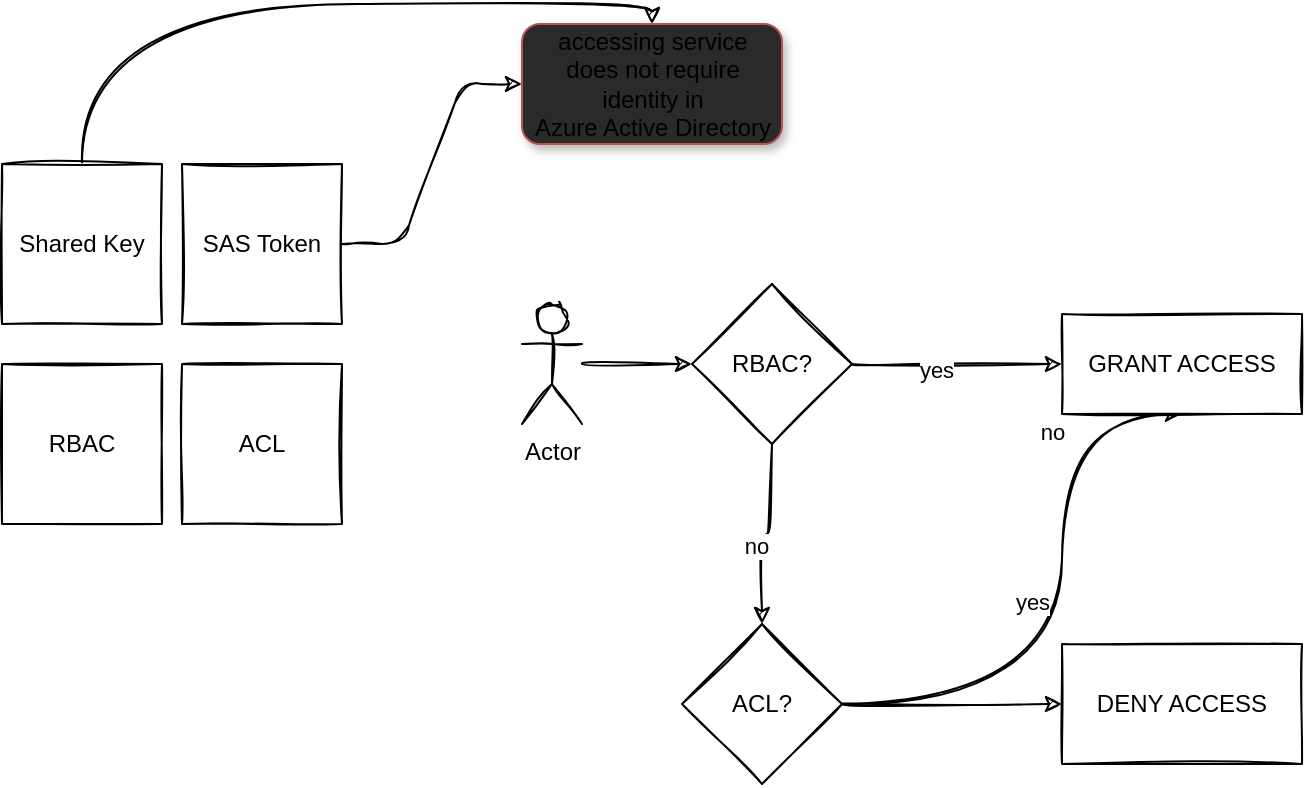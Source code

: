 <mxfile>
    <diagram id="gr5mJE9-ZrQoOutYk0MW" name="Page-1">
        <mxGraphModel dx="584" dy="589" grid="1" gridSize="10" guides="1" tooltips="1" connect="1" arrows="1" fold="1" page="1" pageScale="1" pageWidth="850" pageHeight="1100" math="0" shadow="0">
            <root>
                <mxCell id="0"/>
                <mxCell id="1" parent="0"/>
                <mxCell id="8" style="edgeStyle=orthogonalEdgeStyle;html=1;curved=1;sketch=1;" parent="1" source="2" target="6" edge="1">
                    <mxGeometry relative="1" as="geometry">
                        <Array as="points">
                            <mxPoint x="180" y="70"/>
                            <mxPoint x="465" y="70"/>
                        </Array>
                    </mxGeometry>
                </mxCell>
                <mxCell id="2" value="Shared Key" style="whiteSpace=wrap;html=1;aspect=fixed;sketch=1;" parent="1" vertex="1">
                    <mxGeometry x="140" y="150" width="80" height="80" as="geometry"/>
                </mxCell>
                <mxCell id="7" style="edgeStyle=entityRelationEdgeStyle;html=1;sketch=1;" parent="1" source="3" target="6" edge="1">
                    <mxGeometry relative="1" as="geometry"/>
                </mxCell>
                <mxCell id="3" value="SAS Token" style="whiteSpace=wrap;html=1;aspect=fixed;sketch=1;" parent="1" vertex="1">
                    <mxGeometry x="230" y="150" width="80" height="80" as="geometry"/>
                </mxCell>
                <mxCell id="4" value="RBAC" style="whiteSpace=wrap;html=1;aspect=fixed;sketch=1;" parent="1" vertex="1">
                    <mxGeometry x="140" y="250" width="80" height="80" as="geometry"/>
                </mxCell>
                <mxCell id="5" value="ACL" style="whiteSpace=wrap;html=1;aspect=fixed;sketch=1;" parent="1" vertex="1">
                    <mxGeometry x="230" y="250" width="80" height="80" as="geometry"/>
                </mxCell>
                <mxCell id="6" value="accessing service &lt;br&gt;does not require&lt;br&gt;identity in &lt;br&gt;Azure Active Directory" style="text;html=1;align=center;verticalAlign=middle;resizable=0;points=[];autosize=1;strokeColor=#b85450;sketch=0;fillColor=#2a2a2a;rounded=1;glass=0;shadow=1;" parent="1" vertex="1">
                    <mxGeometry x="400" y="80" width="130" height="60" as="geometry"/>
                </mxCell>
                <mxCell id="12" value="" style="edgeStyle=orthogonalEdgeStyle;curved=1;sketch=1;html=1;" parent="1" source="10" target="11" edge="1">
                    <mxGeometry relative="1" as="geometry"/>
                </mxCell>
                <mxCell id="10" value="Actor" style="shape=umlActor;verticalLabelPosition=bottom;verticalAlign=top;html=1;sketch=1;" parent="1" vertex="1">
                    <mxGeometry x="400" y="220" width="30" height="60" as="geometry"/>
                </mxCell>
                <mxCell id="17" value="" style="edgeStyle=orthogonalEdgeStyle;curved=1;sketch=1;html=1;" parent="1" source="11" target="16" edge="1">
                    <mxGeometry relative="1" as="geometry"/>
                </mxCell>
                <mxCell id="18" value="no" style="edgeLabel;html=1;align=center;verticalAlign=middle;resizable=0;points=[];" parent="17" vertex="1" connectable="0">
                    <mxGeometry x="0.175" y="-3" relative="1" as="geometry">
                        <mxPoint as="offset"/>
                    </mxGeometry>
                </mxCell>
                <mxCell id="20" value="" style="edgeStyle=orthogonalEdgeStyle;curved=1;sketch=1;html=1;" parent="1" source="11" target="19" edge="1">
                    <mxGeometry relative="1" as="geometry"/>
                </mxCell>
                <mxCell id="25" value="yes" style="edgeLabel;html=1;align=center;verticalAlign=middle;resizable=0;points=[];" parent="20" vertex="1" connectable="0">
                    <mxGeometry x="-0.2" y="-3" relative="1" as="geometry">
                        <mxPoint as="offset"/>
                    </mxGeometry>
                </mxCell>
                <mxCell id="11" value="RBAC?" style="rhombus;whiteSpace=wrap;html=1;verticalAlign=middle;sketch=1;" parent="1" vertex="1">
                    <mxGeometry x="485" y="210" width="80" height="80" as="geometry"/>
                </mxCell>
                <mxCell id="23" style="edgeStyle=orthogonalEdgeStyle;curved=1;sketch=1;html=1;entryX=0.5;entryY=1;entryDx=0;entryDy=0;" parent="1" source="16" target="19" edge="1">
                    <mxGeometry relative="1" as="geometry">
                        <Array as="points">
                            <mxPoint x="670" y="420"/>
                            <mxPoint x="670" y="275"/>
                        </Array>
                    </mxGeometry>
                </mxCell>
                <mxCell id="24" value="yes" style="edgeLabel;html=1;align=center;verticalAlign=middle;resizable=0;points=[];" parent="23" vertex="1" connectable="0">
                    <mxGeometry x="0.021" y="15" relative="1" as="geometry">
                        <mxPoint as="offset"/>
                    </mxGeometry>
                </mxCell>
                <mxCell id="28" value="no" style="edgeLabel;html=1;align=center;verticalAlign=middle;resizable=0;points=[];" parent="23" vertex="1" connectable="0">
                    <mxGeometry x="0.561" y="5" relative="1" as="geometry">
                        <mxPoint as="offset"/>
                    </mxGeometry>
                </mxCell>
                <mxCell id="27" value="" style="edgeStyle=orthogonalEdgeStyle;curved=1;sketch=1;html=1;" parent="1" source="16" target="26" edge="1">
                    <mxGeometry relative="1" as="geometry"/>
                </mxCell>
                <mxCell id="16" value="ACL?" style="rhombus;whiteSpace=wrap;html=1;verticalAlign=middle;sketch=1;" parent="1" vertex="1">
                    <mxGeometry x="480" y="380" width="80" height="80" as="geometry"/>
                </mxCell>
                <mxCell id="19" value="GRANT ACCESS" style="whiteSpace=wrap;html=1;sketch=1;" parent="1" vertex="1">
                    <mxGeometry x="670" y="225" width="120" height="50" as="geometry"/>
                </mxCell>
                <mxCell id="26" value="DENY ACCESS" style="whiteSpace=wrap;html=1;sketch=1;" parent="1" vertex="1">
                    <mxGeometry x="670" y="390" width="120" height="60" as="geometry"/>
                </mxCell>
            </root>
        </mxGraphModel>
    </diagram>
</mxfile>